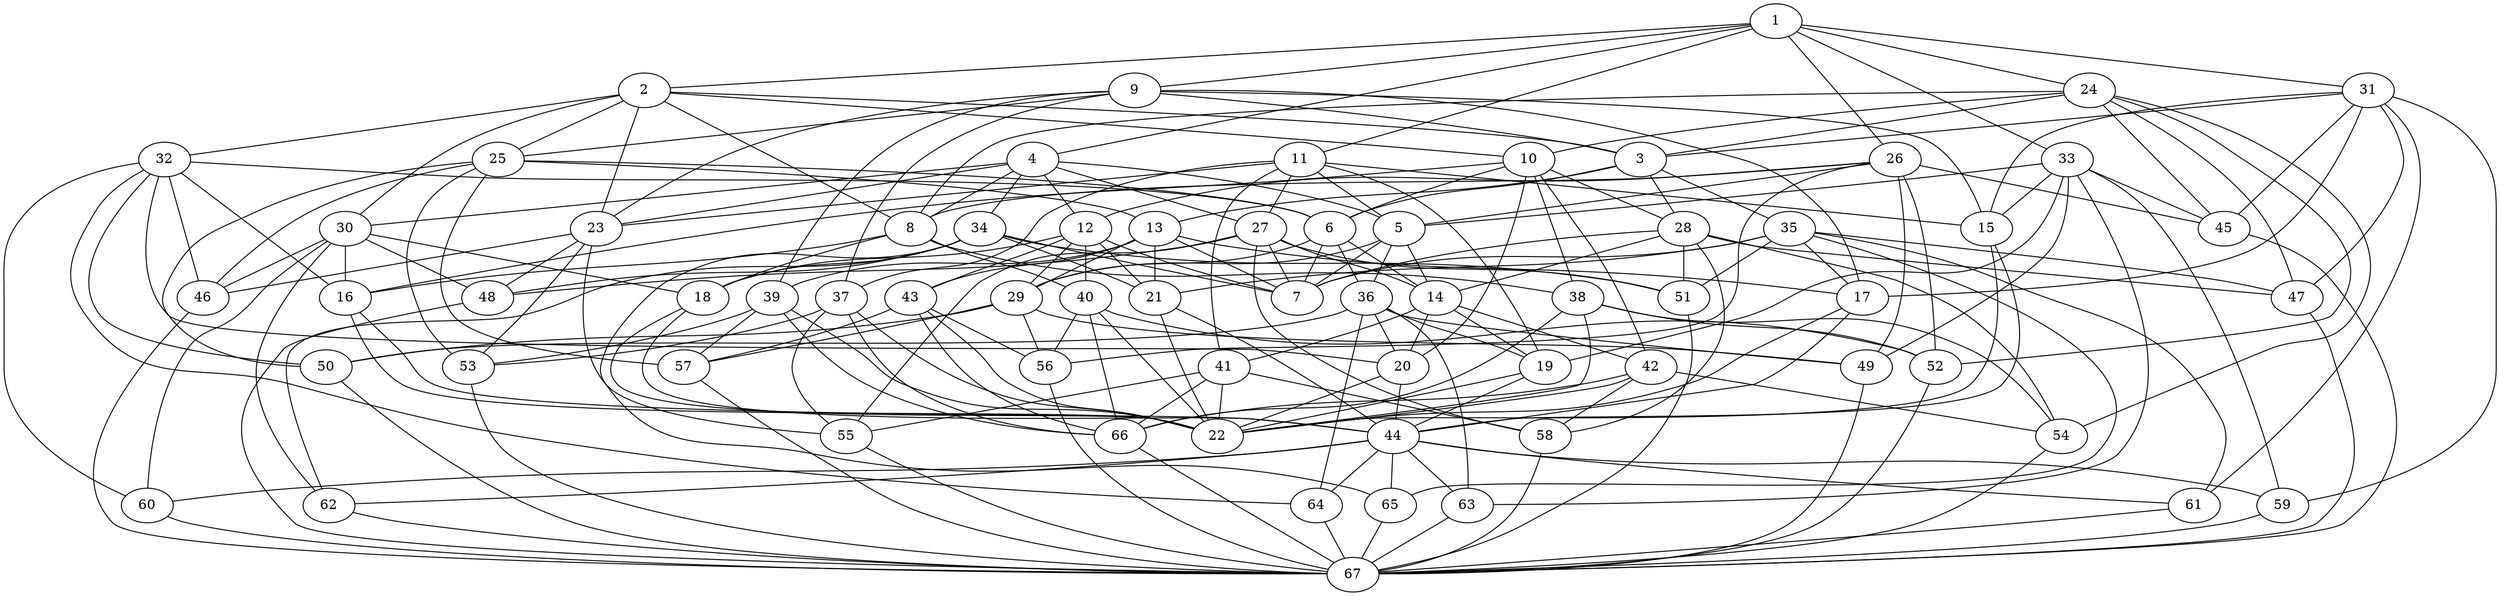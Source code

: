 graph {
  1 -- 2;
  1 -- 4;
  1 -- 9;
  1 -- 11;
  1 -- 24;
  1 -- 26;
  1 -- 31;
  1 -- 33;
  2 -- 3;
  2 -- 8;
  2 -- 10;
  2 -- 23;
  2 -- 25;
  2 -- 30;
  2 -- 32;
  4 -- 5;
  4 -- 8;
  4 -- 12;
  4 -- 23;
  4 -- 27;
  4 -- 30;
  4 -- 34;
  9 -- 3;
  9 -- 15;
  9 -- 17;
  9 -- 23;
  9 -- 25;
  9 -- 37;
  9 -- 39;
  11 -- 5;
  11 -- 15;
  11 -- 19;
  11 -- 23;
  11 -- 27;
  11 -- 37;
  11 -- 41;
  24 -- 3;
  24 -- 8;
  24 -- 10;
  24 -- 45;
  24 -- 47;
  24 -- 52;
  24 -- 54;
  26 -- 5;
  26 -- 8;
  26 -- 12;
  26 -- 45;
  26 -- 49;
  26 -- 52;
  26 -- 56;
  31 -- 3;
  31 -- 15;
  31 -- 17;
  31 -- 45;
  31 -- 47;
  31 -- 59;
  31 -- 61;
  33 -- 5;
  33 -- 15;
  33 -- 19;
  33 -- 45;
  33 -- 49;
  33 -- 59;
  33 -- 63;
  3 -- 6;
  3 -- 13;
  3 -- 28;
  3 -- 35;
  8 -- 16;
  8 -- 18;
  8 -- 38;
  8 -- 40;
  10 -- 6;
  10 -- 16;
  10 -- 20;
  10 -- 28;
  10 -- 38;
  10 -- 42;
  23 -- 46;
  23 -- 48;
  23 -- 53;
  23 -- 55;
  25 -- 6;
  25 -- 13;
  25 -- 46;
  25 -- 50;
  25 -- 53;
  25 -- 57;
  30 -- 16;
  30 -- 18;
  30 -- 46;
  30 -- 48;
  30 -- 60;
  30 -- 62;
  32 -- 6;
  32 -- 16;
  32 -- 20;
  32 -- 46;
  32 -- 50;
  32 -- 60;
  32 -- 64;
  6 -- 7;
  6 -- 14;
  6 -- 29;
  6 -- 36;
  13 -- 7;
  13 -- 17;
  13 -- 21;
  13 -- 29;
  13 -- 39;
  13 -- 43;
  28 -- 7;
  28 -- 14;
  28 -- 47;
  28 -- 51;
  28 -- 54;
  28 -- 58;
  35 -- 7;
  35 -- 17;
  35 -- 21;
  35 -- 47;
  35 -- 51;
  35 -- 61;
  35 -- 65;
  5 -- 7;
  5 -- 14;
  5 -- 29;
  5 -- 36;
  12 -- 7;
  12 -- 18;
  12 -- 21;
  12 -- 29;
  12 -- 40;
  12 -- 43;
  27 -- 7;
  27 -- 14;
  27 -- 48;
  27 -- 51;
  27 -- 55;
  27 -- 58;
  34 -- 7;
  34 -- 18;
  34 -- 21;
  34 -- 48;
  34 -- 51;
  34 -- 62;
  34 -- 65;
  14 -- 19;
  14 -- 20;
  14 -- 41;
  14 -- 42;
  29 -- 49;
  29 -- 50;
  29 -- 56;
  29 -- 57;
  36 -- 19;
  36 -- 20;
  36 -- 49;
  36 -- 50;
  36 -- 63;
  36 -- 64;
  16 -- 22;
  16 -- 44;
  18 -- 22;
  18 -- 44;
  38 -- 22;
  38 -- 52;
  38 -- 54;
  38 -- 66;
  40 -- 22;
  40 -- 52;
  40 -- 56;
  40 -- 66;
  15 -- 22;
  15 -- 44;
  17 -- 22;
  17 -- 44;
  37 -- 22;
  37 -- 53;
  37 -- 55;
  37 -- 66;
  39 -- 22;
  39 -- 53;
  39 -- 57;
  39 -- 66;
  20 -- 22;
  20 -- 44;
  42 -- 22;
  42 -- 54;
  42 -- 58;
  42 -- 66;
  19 -- 22;
  19 -- 44;
  41 -- 22;
  41 -- 55;
  41 -- 58;
  41 -- 66;
  21 -- 22;
  21 -- 44;
  43 -- 22;
  43 -- 56;
  43 -- 57;
  43 -- 66;
  44 -- 59;
  44 -- 60;
  44 -- 61;
  44 -- 62;
  44 -- 63;
  44 -- 64;
  44 -- 65;
  46 -- 67;
  48 -- 67;
  53 -- 67;
  55 -- 67;
  45 -- 67;
  47 -- 67;
  52 -- 67;
  54 -- 67;
  50 -- 67;
  57 -- 67;
  49 -- 67;
  56 -- 67;
  51 -- 67;
  58 -- 67;
  60 -- 67;
  62 -- 67;
  59 -- 67;
  61 -- 67;
  64 -- 67;
  63 -- 67;
  65 -- 67;
  66 -- 67;
}
